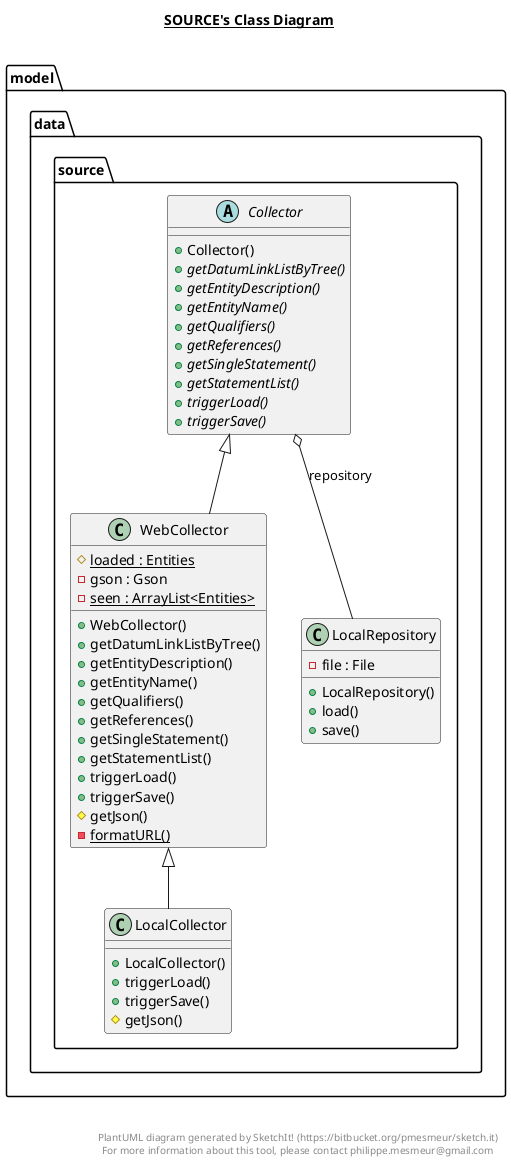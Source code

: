 @startuml

title __SOURCE's Class Diagram__\n

  namespace model.data {
    namespace source {
      abstract class model.data.source.Collector {
          + Collector()
          {abstract} + getDatumLinkListByTree()
          {abstract} + getEntityDescription()
          {abstract} + getEntityName()
          {abstract} + getQualifiers()
          {abstract} + getReferences()
          {abstract} + getSingleStatement()
          {abstract} + getStatementList()
          {abstract} + triggerLoad()
          {abstract} + triggerSave()
      }
    }
  }
  

  namespace model.data {
    namespace source {
      class model.data.source.LocalCollector {
          + LocalCollector()
          + triggerLoad()
          + triggerSave()
          # getJson()
      }
    }
  }
  

  namespace model.data {
    namespace source {
      class model.data.source.LocalRepository {
          - file : File
          + LocalRepository()
          + load()
          + save()
      }
    }
  }
  

  namespace model.data {
    namespace source {
      class model.data.source.WebCollector {
          {static} # loaded : Entities
          - gson : Gson
          {static} - seen : ArrayList<Entities>
          + WebCollector()
          + getDatumLinkListByTree()
          + getEntityDescription()
          + getEntityName()
          + getQualifiers()
          + getReferences()
          + getSingleStatement()
          + getStatementList()
          + triggerLoad()
          + triggerSave()
          # getJson()
          {static} - formatURL()
      }
    }
  }
  

  model.data.source.Collector o-- model.data.source.LocalRepository : repository
  model.data.source.LocalCollector -up-|> model.data.source.WebCollector
  model.data.source.WebCollector -up-|> model.data.source.Collector


right footer


PlantUML diagram generated by SketchIt! (https://bitbucket.org/pmesmeur/sketch.it)
For more information about this tool, please contact philippe.mesmeur@gmail.com
endfooter

@enduml
